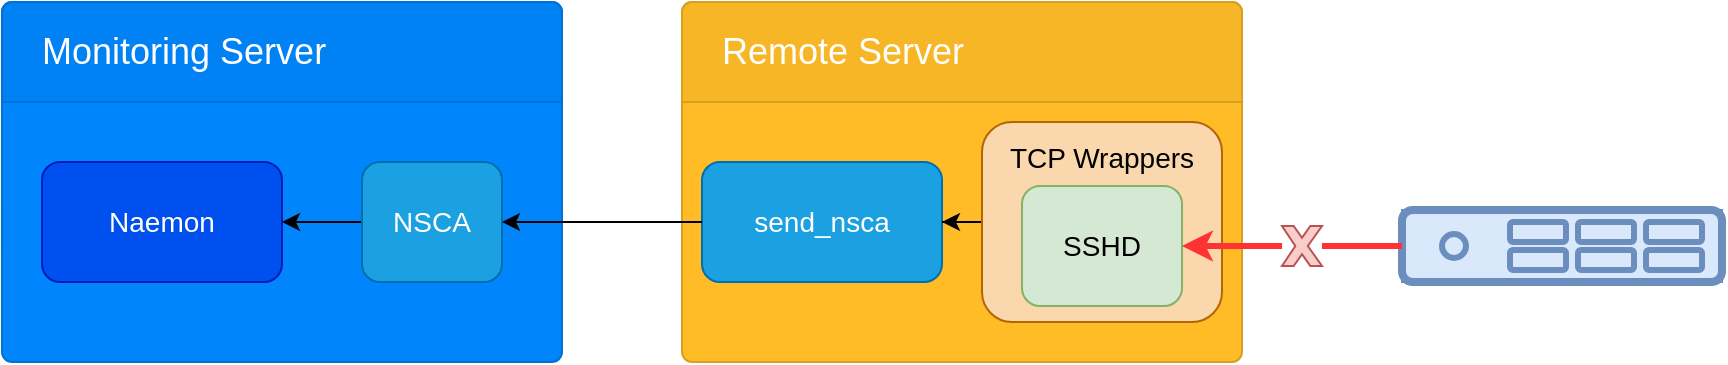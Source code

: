 <mxfile version="25.0.2">
  <diagram name="Seite-1" id="mXx1O9WSop4FH8dhHn2K">
    <mxGraphModel dx="1728" dy="997" grid="1" gridSize="10" guides="1" tooltips="1" connect="1" arrows="1" fold="1" page="1" pageScale="1" pageWidth="1169" pageHeight="1654" math="0" shadow="0">
      <root>
        <mxCell id="0" />
        <mxCell id="1" parent="0" />
        <mxCell id="0moDRzXRXeSWjDxv3Y6A-1" value="" style="group;fillColor=#dae8fc;strokeColor=#6c8ebf;" vertex="1" connectable="0" parent="1">
          <mxGeometry x="800" y="374" width="160" height="36" as="geometry" />
        </mxCell>
        <mxCell id="0moDRzXRXeSWjDxv3Y6A-2" value="" style="rounded=1;whiteSpace=wrap;html=1;strokeWidth=4;fillColor=#dae8fc;strokeColor=#6c8ebf;" vertex="1" parent="0moDRzXRXeSWjDxv3Y6A-1">
          <mxGeometry width="160" height="36" as="geometry" />
        </mxCell>
        <mxCell id="0moDRzXRXeSWjDxv3Y6A-3" value="" style="ellipse;whiteSpace=wrap;html=1;aspect=fixed;strokeWidth=3;fillColor=#dae8fc;strokeColor=#6c8ebf;" vertex="1" parent="0moDRzXRXeSWjDxv3Y6A-1">
          <mxGeometry x="20" y="12" width="12" height="12" as="geometry" />
        </mxCell>
        <mxCell id="0moDRzXRXeSWjDxv3Y6A-4" value="" style="rounded=1;whiteSpace=wrap;html=1;strokeWidth=3;fillColor=#dae8fc;strokeColor=#6c8ebf;" vertex="1" parent="0moDRzXRXeSWjDxv3Y6A-1">
          <mxGeometry x="54" y="6" width="28" height="10" as="geometry" />
        </mxCell>
        <mxCell id="0moDRzXRXeSWjDxv3Y6A-5" value="" style="rounded=1;whiteSpace=wrap;html=1;strokeWidth=3;fillColor=#dae8fc;strokeColor=#6c8ebf;" vertex="1" parent="0moDRzXRXeSWjDxv3Y6A-1">
          <mxGeometry x="88" y="6" width="28" height="10" as="geometry" />
        </mxCell>
        <mxCell id="0moDRzXRXeSWjDxv3Y6A-6" value="" style="rounded=1;whiteSpace=wrap;html=1;strokeWidth=3;fillColor=#dae8fc;strokeColor=#6c8ebf;" vertex="1" parent="0moDRzXRXeSWjDxv3Y6A-1">
          <mxGeometry x="122" y="6" width="28" height="10" as="geometry" />
        </mxCell>
        <mxCell id="0moDRzXRXeSWjDxv3Y6A-7" value="" style="rounded=1;whiteSpace=wrap;html=1;strokeWidth=3;fillColor=#dae8fc;strokeColor=#6c8ebf;" vertex="1" parent="0moDRzXRXeSWjDxv3Y6A-1">
          <mxGeometry x="54" y="20" width="28" height="10" as="geometry" />
        </mxCell>
        <mxCell id="0moDRzXRXeSWjDxv3Y6A-8" value="" style="rounded=1;whiteSpace=wrap;html=1;strokeWidth=3;fillColor=#dae8fc;strokeColor=#6c8ebf;" vertex="1" parent="0moDRzXRXeSWjDxv3Y6A-1">
          <mxGeometry x="88" y="20" width="28" height="10" as="geometry" />
        </mxCell>
        <mxCell id="0moDRzXRXeSWjDxv3Y6A-9" value="" style="rounded=1;whiteSpace=wrap;html=1;strokeWidth=3;fillColor=#dae8fc;strokeColor=#6c8ebf;" vertex="1" parent="0moDRzXRXeSWjDxv3Y6A-1">
          <mxGeometry x="122" y="20" width="28" height="10" as="geometry" />
        </mxCell>
        <mxCell id="0moDRzXRXeSWjDxv3Y6A-10" value="" style="html=1;shadow=0;dashed=0;shape=mxgraph.bootstrap.rrect;rSize=5;strokeColor=#D89F20;html=1;whiteSpace=wrap;fillColor=#FFBC26;fontColor=#ffffff;verticalAlign=bottom;align=left;spacing=20;spacingBottom=0;fontSize=14;" vertex="1" parent="1">
          <mxGeometry x="440" y="270" width="280" height="180" as="geometry" />
        </mxCell>
        <mxCell id="0moDRzXRXeSWjDxv3Y6A-11" value="Remote Server" style="html=1;shadow=0;dashed=0;shape=mxgraph.bootstrap.topButton;rSize=5;perimeter=none;whiteSpace=wrap;fillColor=#F7B625;strokeColor=#D89F20;fontColor=#ffffff;resizeWidth=1;fontSize=18;align=left;spacing=20;" vertex="1" parent="0moDRzXRXeSWjDxv3Y6A-10">
          <mxGeometry width="280" height="50" relative="1" as="geometry" />
        </mxCell>
        <mxCell id="0moDRzXRXeSWjDxv3Y6A-20" value="&lt;font style=&quot;font-size: 14px;&quot;&gt;send_nsca&lt;/font&gt;" style="rounded=1;whiteSpace=wrap;html=1;fillColor=#1ba1e2;fontColor=#ffffff;strokeColor=#006EAF;" vertex="1" parent="0moDRzXRXeSWjDxv3Y6A-10">
          <mxGeometry x="10" y="80" width="120" height="60" as="geometry" />
        </mxCell>
        <mxCell id="0moDRzXRXeSWjDxv3Y6A-23" style="edgeStyle=orthogonalEdgeStyle;rounded=0;orthogonalLoop=1;jettySize=auto;html=1;entryX=1;entryY=0.5;entryDx=0;entryDy=0;" edge="1" parent="0moDRzXRXeSWjDxv3Y6A-10" source="0moDRzXRXeSWjDxv3Y6A-21" target="0moDRzXRXeSWjDxv3Y6A-20">
          <mxGeometry relative="1" as="geometry" />
        </mxCell>
        <mxCell id="0moDRzXRXeSWjDxv3Y6A-21" value="&lt;font style=&quot;font-size: 14px;&quot;&gt;TCP Wrappers&lt;/font&gt;&lt;div&gt;&lt;font style=&quot;font-size: 14px;&quot;&gt;&lt;br&gt;&lt;/font&gt;&lt;/div&gt;&lt;div&gt;&lt;font style=&quot;font-size: 14px;&quot;&gt;&lt;br&gt;&lt;/font&gt;&lt;/div&gt;&lt;div&gt;&lt;br&gt;&lt;/div&gt;&lt;div&gt;&lt;font style=&quot;font-size: 14px;&quot;&gt;&lt;br&gt;&lt;/font&gt;&lt;/div&gt;" style="rounded=1;whiteSpace=wrap;html=1;fillColor=#fad7ac;strokeColor=#b46504;" vertex="1" parent="0moDRzXRXeSWjDxv3Y6A-10">
          <mxGeometry x="150" y="60" width="120" height="100" as="geometry" />
        </mxCell>
        <mxCell id="0moDRzXRXeSWjDxv3Y6A-22" value="&lt;font style=&quot;font-size: 14px;&quot;&gt;SSHD&lt;/font&gt;" style="rounded=1;whiteSpace=wrap;html=1;fillColor=#d5e8d4;strokeColor=#82b366;" vertex="1" parent="0moDRzXRXeSWjDxv3Y6A-10">
          <mxGeometry x="170" y="92" width="80" height="60" as="geometry" />
        </mxCell>
        <mxCell id="0moDRzXRXeSWjDxv3Y6A-12" value="&lt;br style=&quot;font-size: 14px&quot;&gt;" style="html=1;shadow=0;dashed=0;shape=mxgraph.bootstrap.rrect;rSize=5;strokeColor=#0071D5;html=1;whiteSpace=wrap;fillColor=#0085FC;fontColor=#ffffff;verticalAlign=bottom;align=left;spacing=20;spacingBottom=0;fontSize=14;" vertex="1" parent="1">
          <mxGeometry x="100" y="270" width="280" height="180" as="geometry" />
        </mxCell>
        <mxCell id="0moDRzXRXeSWjDxv3Y6A-13" value="Monitoring Server" style="html=1;shadow=0;dashed=0;shape=mxgraph.bootstrap.topButton;rSize=5;perimeter=none;whiteSpace=wrap;fillColor=#0081F4;strokeColor=#0071D5;fontColor=#ffffff;resizeWidth=1;fontSize=18;align=left;spacing=20;" vertex="1" parent="0moDRzXRXeSWjDxv3Y6A-12">
          <mxGeometry width="280" height="50" relative="1" as="geometry" />
        </mxCell>
        <mxCell id="0moDRzXRXeSWjDxv3Y6A-14" value="&lt;font style=&quot;font-size: 14px;&quot;&gt;Naemon&lt;/font&gt;" style="rounded=1;whiteSpace=wrap;html=1;fillColor=#0050ef;fontColor=#ffffff;strokeColor=#001DBC;" vertex="1" parent="0moDRzXRXeSWjDxv3Y6A-12">
          <mxGeometry x="20" y="80" width="120" height="60" as="geometry" />
        </mxCell>
        <mxCell id="0moDRzXRXeSWjDxv3Y6A-25" style="edgeStyle=orthogonalEdgeStyle;rounded=0;orthogonalLoop=1;jettySize=auto;html=1;entryX=1;entryY=0.5;entryDx=0;entryDy=0;" edge="1" parent="0moDRzXRXeSWjDxv3Y6A-12" source="0moDRzXRXeSWjDxv3Y6A-15" target="0moDRzXRXeSWjDxv3Y6A-14">
          <mxGeometry relative="1" as="geometry" />
        </mxCell>
        <mxCell id="0moDRzXRXeSWjDxv3Y6A-15" value="&lt;font style=&quot;font-size: 14px;&quot;&gt;NSCA&lt;/font&gt;" style="rounded=1;whiteSpace=wrap;html=1;fillColor=#1ba1e2;fontColor=#ffffff;strokeColor=#006EAF;" vertex="1" parent="0moDRzXRXeSWjDxv3Y6A-12">
          <mxGeometry x="180" y="80" width="70" height="60" as="geometry" />
        </mxCell>
        <mxCell id="0moDRzXRXeSWjDxv3Y6A-24" style="edgeStyle=orthogonalEdgeStyle;rounded=0;orthogonalLoop=1;jettySize=auto;html=1;entryX=1;entryY=0.5;entryDx=0;entryDy=0;" edge="1" parent="1" source="0moDRzXRXeSWjDxv3Y6A-20" target="0moDRzXRXeSWjDxv3Y6A-15">
          <mxGeometry relative="1" as="geometry" />
        </mxCell>
        <mxCell id="0moDRzXRXeSWjDxv3Y6A-26" style="edgeStyle=orthogonalEdgeStyle;rounded=0;orthogonalLoop=1;jettySize=auto;html=1;entryX=1;entryY=0.5;entryDx=0;entryDy=0;strokeColor=#FF3333;strokeWidth=3;" edge="1" parent="1" source="0moDRzXRXeSWjDxv3Y6A-28" target="0moDRzXRXeSWjDxv3Y6A-22">
          <mxGeometry relative="1" as="geometry" />
        </mxCell>
        <mxCell id="0moDRzXRXeSWjDxv3Y6A-29" value="" style="edgeStyle=orthogonalEdgeStyle;rounded=0;orthogonalLoop=1;jettySize=auto;html=1;entryX=1;entryY=0.5;entryDx=0;entryDy=0;strokeColor=#FF3333;strokeWidth=3;endArrow=none;endFill=0;" edge="1" parent="1" source="0moDRzXRXeSWjDxv3Y6A-2" target="0moDRzXRXeSWjDxv3Y6A-28">
          <mxGeometry relative="1" as="geometry">
            <mxPoint x="800" y="392" as="sourcePoint" />
            <mxPoint x="690" y="392" as="targetPoint" />
          </mxGeometry>
        </mxCell>
        <mxCell id="0moDRzXRXeSWjDxv3Y6A-28" value="" style="verticalLabelPosition=bottom;verticalAlign=top;html=1;shape=mxgraph.basic.x;fillColor=#f8cecc;strokeColor=#b85450;" vertex="1" parent="1">
          <mxGeometry x="740" y="382" width="20" height="20" as="geometry" />
        </mxCell>
      </root>
    </mxGraphModel>
  </diagram>
</mxfile>
